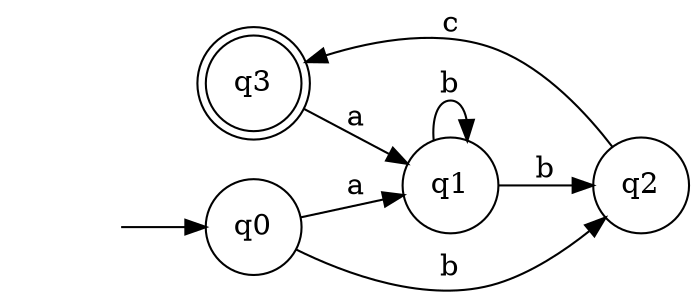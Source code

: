digraph FA {
  rankdir=LR;
  node [shape = circle];
  "q3" [shape=doublecircle];
  "" [shape=none];
  "" -> "q0";
  "q1" -> "q2" [label="b"];
  "q1" -> "q1" [label="b"];
  "q2" -> "q3" [label="c"];
  "q0" -> "q1" [label="a"];
  "q0" -> "q2" [label="b"];
  "q3" -> "q1" [label="a"];
}
